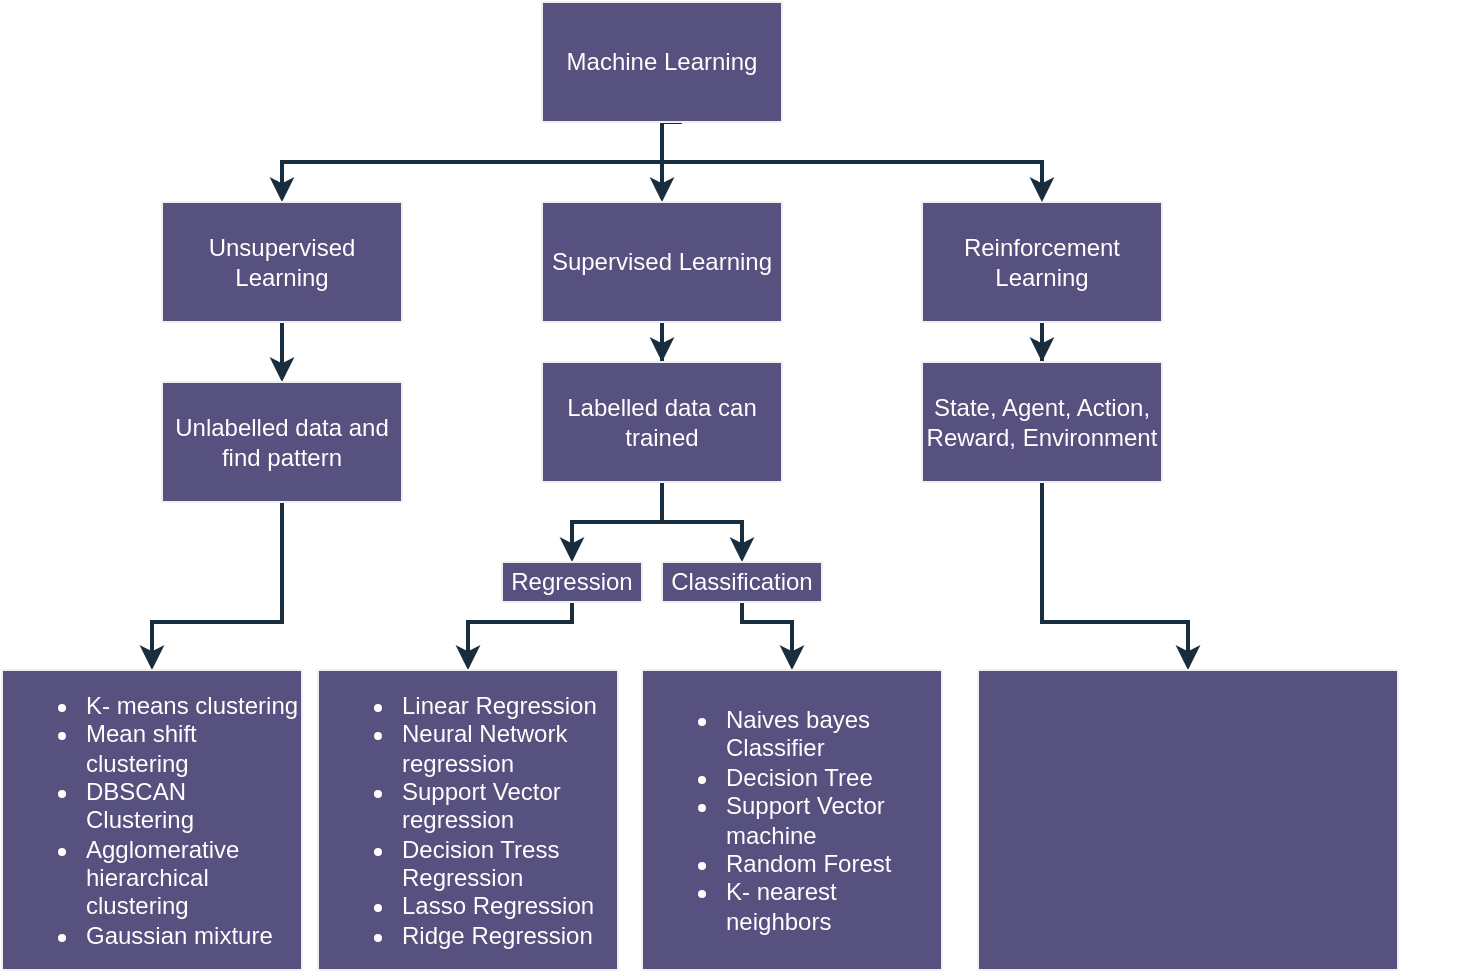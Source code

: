 <mxfile version="21.5.0" type="github">
  <diagram name="Page-1" id="tcuBk5lwrKn6pOtDavcS">
    <mxGraphModel dx="880" dy="507" grid="1" gridSize="10" guides="1" tooltips="1" connect="1" arrows="1" fold="1" page="1" pageScale="1" pageWidth="1169" pageHeight="827" math="0" shadow="0">
      <root>
        <mxCell id="0" />
        <mxCell id="1" parent="0" />
        <mxCell id="RYXvHmkfxahkaSeMc-fz-11" value="" style="edgeStyle=orthogonalEdgeStyle;rounded=0;orthogonalLoop=1;jettySize=auto;html=1;entryX=0.5;entryY=0;entryDx=0;entryDy=0;labelBackgroundColor=none;strokeColor=#182E3E;fontColor=default;strokeWidth=2;" edge="1" parent="1" source="RYXvHmkfxahkaSeMc-fz-1" target="RYXvHmkfxahkaSeMc-fz-16">
          <mxGeometry relative="1" as="geometry">
            <mxPoint x="620" y="300" as="targetPoint" />
          </mxGeometry>
        </mxCell>
        <mxCell id="RYXvHmkfxahkaSeMc-fz-1" value="Reinforcement Learning" style="rounded=0;whiteSpace=wrap;html=1;labelBackgroundColor=none;fillColor=#56517E;strokeColor=#EEEEEE;fontColor=#FFFFFF;" vertex="1" parent="1">
          <mxGeometry x="560" y="180" width="120" height="60" as="geometry" />
        </mxCell>
        <mxCell id="RYXvHmkfxahkaSeMc-fz-7" style="edgeStyle=orthogonalEdgeStyle;rounded=0;orthogonalLoop=1;jettySize=auto;html=1;entryX=0.5;entryY=0;entryDx=0;entryDy=0;exitX=0.5;exitY=1;exitDx=0;exitDy=0;labelBackgroundColor=none;strokeColor=#182E3E;fontColor=default;strokeWidth=2;" edge="1" parent="1" source="RYXvHmkfxahkaSeMc-fz-4" target="RYXvHmkfxahkaSeMc-fz-6">
          <mxGeometry relative="1" as="geometry">
            <Array as="points">
              <mxPoint x="430" y="160" />
              <mxPoint x="240" y="160" />
            </Array>
          </mxGeometry>
        </mxCell>
        <mxCell id="RYXvHmkfxahkaSeMc-fz-8" style="edgeStyle=orthogonalEdgeStyle;rounded=0;orthogonalLoop=1;jettySize=auto;html=1;entryX=0.5;entryY=0;entryDx=0;entryDy=0;labelBackgroundColor=none;strokeColor=#182E3E;fontColor=default;strokeWidth=2;" edge="1" parent="1" source="RYXvHmkfxahkaSeMc-fz-4" target="RYXvHmkfxahkaSeMc-fz-5">
          <mxGeometry relative="1" as="geometry" />
        </mxCell>
        <mxCell id="RYXvHmkfxahkaSeMc-fz-9" style="edgeStyle=orthogonalEdgeStyle;rounded=0;orthogonalLoop=1;jettySize=auto;html=1;entryX=0.5;entryY=0;entryDx=0;entryDy=0;labelBackgroundColor=none;strokeColor=#182E3E;fontColor=default;strokeWidth=2;" edge="1" parent="1" target="RYXvHmkfxahkaSeMc-fz-1">
          <mxGeometry relative="1" as="geometry">
            <mxPoint x="440" y="140" as="sourcePoint" />
            <Array as="points">
              <mxPoint x="430" y="140" />
              <mxPoint x="430" y="160" />
              <mxPoint x="620" y="160" />
            </Array>
          </mxGeometry>
        </mxCell>
        <mxCell id="RYXvHmkfxahkaSeMc-fz-4" value="Machine Learning" style="rounded=0;whiteSpace=wrap;html=1;labelBackgroundColor=none;fillColor=#56517E;strokeColor=#EEEEEE;fontColor=#FFFFFF;" vertex="1" parent="1">
          <mxGeometry x="370" y="80" width="120" height="60" as="geometry" />
        </mxCell>
        <mxCell id="RYXvHmkfxahkaSeMc-fz-13" value="" style="edgeStyle=orthogonalEdgeStyle;rounded=0;orthogonalLoop=1;jettySize=auto;html=1;labelBackgroundColor=none;strokeColor=#182E3E;fontColor=default;strokeWidth=2;" edge="1" parent="1" source="RYXvHmkfxahkaSeMc-fz-5" target="RYXvHmkfxahkaSeMc-fz-12">
          <mxGeometry relative="1" as="geometry" />
        </mxCell>
        <mxCell id="RYXvHmkfxahkaSeMc-fz-5" value="Supervised Learning" style="rounded=0;whiteSpace=wrap;html=1;labelBackgroundColor=none;fillColor=#56517E;strokeColor=#EEEEEE;fontColor=#FFFFFF;" vertex="1" parent="1">
          <mxGeometry x="370" y="180" width="120" height="60" as="geometry" />
        </mxCell>
        <mxCell id="RYXvHmkfxahkaSeMc-fz-15" value="" style="edgeStyle=orthogonalEdgeStyle;rounded=0;orthogonalLoop=1;jettySize=auto;html=1;labelBackgroundColor=none;strokeColor=#182E3E;fontColor=default;strokeWidth=2;" edge="1" parent="1" source="RYXvHmkfxahkaSeMc-fz-6" target="RYXvHmkfxahkaSeMc-fz-14">
          <mxGeometry relative="1" as="geometry" />
        </mxCell>
        <mxCell id="RYXvHmkfxahkaSeMc-fz-6" value="Unsupervised Learning" style="rounded=0;whiteSpace=wrap;html=1;labelBackgroundColor=none;fillColor=#56517E;strokeColor=#EEEEEE;fontColor=#FFFFFF;" vertex="1" parent="1">
          <mxGeometry x="180" y="180" width="120" height="60" as="geometry" />
        </mxCell>
        <mxCell id="RYXvHmkfxahkaSeMc-fz-30" value="" style="edgeStyle=orthogonalEdgeStyle;rounded=0;orthogonalLoop=1;jettySize=auto;html=1;labelBackgroundColor=none;strokeColor=#182E3E;fontColor=default;strokeWidth=2;" edge="1" parent="1" source="RYXvHmkfxahkaSeMc-fz-12" target="RYXvHmkfxahkaSeMc-fz-26">
          <mxGeometry relative="1" as="geometry">
            <Array as="points">
              <mxPoint x="430" y="340" />
              <mxPoint x="385" y="340" />
            </Array>
          </mxGeometry>
        </mxCell>
        <mxCell id="RYXvHmkfxahkaSeMc-fz-34" style="edgeStyle=orthogonalEdgeStyle;rounded=0;orthogonalLoop=1;jettySize=auto;html=1;entryX=0.5;entryY=0;entryDx=0;entryDy=0;labelBackgroundColor=none;strokeColor=#182E3E;fontColor=default;strokeWidth=2;" edge="1" parent="1" source="RYXvHmkfxahkaSeMc-fz-12" target="RYXvHmkfxahkaSeMc-fz-31">
          <mxGeometry relative="1" as="geometry">
            <Array as="points">
              <mxPoint x="430" y="340" />
              <mxPoint x="470" y="340" />
            </Array>
          </mxGeometry>
        </mxCell>
        <mxCell id="RYXvHmkfxahkaSeMc-fz-12" value="Labelled data can trained" style="rounded=0;whiteSpace=wrap;html=1;labelBackgroundColor=none;fillColor=#56517E;strokeColor=#EEEEEE;fontColor=#FFFFFF;" vertex="1" parent="1">
          <mxGeometry x="370" y="260" width="120" height="60" as="geometry" />
        </mxCell>
        <mxCell id="RYXvHmkfxahkaSeMc-fz-41" style="edgeStyle=orthogonalEdgeStyle;rounded=0;orthogonalLoop=1;jettySize=auto;html=1;exitX=0.5;exitY=1;exitDx=0;exitDy=0;entryX=0.5;entryY=0;entryDx=0;entryDy=0;labelBackgroundColor=none;strokeColor=#182E3E;fontColor=default;strokeWidth=2;" edge="1" parent="1" source="RYXvHmkfxahkaSeMc-fz-14" target="RYXvHmkfxahkaSeMc-fz-40">
          <mxGeometry relative="1" as="geometry">
            <Array as="points">
              <mxPoint x="240" y="390" />
              <mxPoint x="175" y="390" />
            </Array>
          </mxGeometry>
        </mxCell>
        <mxCell id="RYXvHmkfxahkaSeMc-fz-14" value="Unlabelled data and find pattern" style="whiteSpace=wrap;html=1;rounded=0;labelBackgroundColor=none;fillColor=#56517E;strokeColor=#EEEEEE;fontColor=#FFFFFF;" vertex="1" parent="1">
          <mxGeometry x="180" y="270" width="120" height="60" as="geometry" />
        </mxCell>
        <mxCell id="RYXvHmkfxahkaSeMc-fz-56" style="edgeStyle=orthogonalEdgeStyle;rounded=0;orthogonalLoop=1;jettySize=auto;html=1;entryX=0.5;entryY=0;entryDx=0;entryDy=0;strokeColor=#182E3E;labelBackgroundColor=none;strokeWidth=2;" edge="1" parent="1" source="RYXvHmkfxahkaSeMc-fz-16" target="RYXvHmkfxahkaSeMc-fz-17">
          <mxGeometry relative="1" as="geometry">
            <Array as="points">
              <mxPoint x="620" y="390" />
              <mxPoint x="693" y="390" />
            </Array>
          </mxGeometry>
        </mxCell>
        <mxCell id="RYXvHmkfxahkaSeMc-fz-16" value="State, Agent, Action, Reward, Environment" style="rounded=0;whiteSpace=wrap;html=1;labelBackgroundColor=none;fillColor=#56517E;strokeColor=#EEEEEE;fontColor=#FFFFFF;" vertex="1" parent="1">
          <mxGeometry x="560" y="260" width="120" height="60" as="geometry" />
        </mxCell>
        <mxCell id="RYXvHmkfxahkaSeMc-fz-55" style="edgeStyle=orthogonalEdgeStyle;rounded=0;orthogonalLoop=1;jettySize=auto;html=1;entryX=0.5;entryY=0;entryDx=0;entryDy=0;strokeColor=#182E3E;labelBackgroundColor=none;strokeWidth=2;" edge="1" parent="1" source="RYXvHmkfxahkaSeMc-fz-26" target="RYXvHmkfxahkaSeMc-fz-49">
          <mxGeometry relative="1" as="geometry">
            <Array as="points">
              <mxPoint x="385" y="390" />
              <mxPoint x="333" y="390" />
            </Array>
          </mxGeometry>
        </mxCell>
        <mxCell id="RYXvHmkfxahkaSeMc-fz-26" value="Regression" style="whiteSpace=wrap;html=1;rounded=0;labelBackgroundColor=none;fillColor=#56517E;strokeColor=#EEEEEE;fontColor=#FFFFFF;" vertex="1" parent="1">
          <mxGeometry x="350" y="360" width="70" height="20" as="geometry" />
        </mxCell>
        <mxCell id="RYXvHmkfxahkaSeMc-fz-38" style="edgeStyle=orthogonalEdgeStyle;rounded=0;orthogonalLoop=1;jettySize=auto;html=1;labelBackgroundColor=none;strokeColor=#182E3E;fontColor=default;entryX=0.5;entryY=0;entryDx=0;entryDy=0;strokeWidth=2;" edge="1" parent="1" source="RYXvHmkfxahkaSeMc-fz-31" target="RYXvHmkfxahkaSeMc-fz-50">
          <mxGeometry relative="1" as="geometry">
            <mxPoint x="495" y="420" as="targetPoint" />
            <Array as="points">
              <mxPoint x="470" y="390" />
              <mxPoint x="495" y="390" />
            </Array>
          </mxGeometry>
        </mxCell>
        <mxCell id="RYXvHmkfxahkaSeMc-fz-31" value="Classification" style="whiteSpace=wrap;html=1;rounded=0;labelBackgroundColor=none;fillColor=#56517E;strokeColor=#EEEEEE;fontColor=#FFFFFF;" vertex="1" parent="1">
          <mxGeometry x="430" y="360" width="80" height="20" as="geometry" />
        </mxCell>
        <mxCell id="RYXvHmkfxahkaSeMc-fz-40" value="&lt;ul&gt;&lt;li&gt;K- means clustering&lt;/li&gt;&lt;li&gt;Mean shift clustering&lt;/li&gt;&lt;li&gt;DBSCAN Clustering&amp;nbsp;&lt;/li&gt;&lt;li&gt;Agglomerative hierarchical clustering&lt;/li&gt;&lt;li&gt;Gaussian mixture&lt;/li&gt;&lt;/ul&gt;" style="whiteSpace=wrap;html=1;rounded=0;align=left;labelBackgroundColor=none;fillColor=#56517E;strokeColor=#EEEEEE;fontColor=#FFFFFF;" vertex="1" parent="1">
          <mxGeometry x="100" y="414" width="150" height="150" as="geometry" />
        </mxCell>
        <mxCell id="RYXvHmkfxahkaSeMc-fz-48" value="" style="group;labelBackgroundColor=none;fontColor=#FFFFFF;" vertex="1" connectable="0" parent="1">
          <mxGeometry x="585" y="414" width="253" height="150" as="geometry" />
        </mxCell>
        <mxCell id="RYXvHmkfxahkaSeMc-fz-49" value="&lt;ul&gt;&lt;li&gt;Linear Regression&lt;/li&gt;&lt;li&gt;Neural Network regression&lt;/li&gt;&lt;li&gt;Support Vector regression&lt;/li&gt;&lt;li&gt;Decision Tress Regression&lt;/li&gt;&lt;li&gt;Lasso Regression&lt;/li&gt;&lt;li&gt;Ridge Regression&lt;/li&gt;&lt;/ul&gt;" style="whiteSpace=wrap;html=1;rounded=0;align=left;labelBackgroundColor=none;fillColor=#56517E;strokeColor=#EEEEEE;fontColor=#FFFFFF;" vertex="1" parent="RYXvHmkfxahkaSeMc-fz-48">
          <mxGeometry x="-327" width="150" height="150" as="geometry" />
        </mxCell>
        <mxCell id="RYXvHmkfxahkaSeMc-fz-51" value="" style="group;labelBackgroundColor=none;fontColor=#FFFFFF;" vertex="1" connectable="0" parent="RYXvHmkfxahkaSeMc-fz-48">
          <mxGeometry x="-7" width="250" height="150" as="geometry" />
        </mxCell>
        <mxCell id="RYXvHmkfxahkaSeMc-fz-17" value="" style="rounded=0;whiteSpace=wrap;html=1;labelBackgroundColor=none;fillColor=#56517E;strokeColor=#EEEEEE;fontColor=#FFFFFF;" vertex="1" parent="RYXvHmkfxahkaSeMc-fz-51">
          <mxGeometry x="10" width="210" height="150" as="geometry" />
        </mxCell>
        <mxCell id="RYXvHmkfxahkaSeMc-fz-25" value="" style="shape=image;imageAspect=0;aspect=fixed;verticalLabelPosition=bottom;verticalAlign=top;image=https://www.mdpi.com/applsci/applsci-12-12377/article_deploy/html/images/applsci-12-12377-g001.png;labelBackgroundColor=none;fillColor=#56517E;strokeColor=#EEEEEE;fontColor=#FFFFFF;" vertex="1" parent="RYXvHmkfxahkaSeMc-fz-51">
          <mxGeometry x="17.87" y="10" width="194.26" height="130" as="geometry" />
        </mxCell>
        <mxCell id="RYXvHmkfxahkaSeMc-fz-50" value="&lt;ul&gt;&lt;li&gt;Naives bayes Classifier&lt;/li&gt;&lt;li&gt;Decision Tree&amp;nbsp;&lt;/li&gt;&lt;li&gt;Support Vector machine&lt;/li&gt;&lt;li&gt;Random Forest&amp;nbsp;&lt;/li&gt;&lt;li&gt;K- nearest neighbors&amp;nbsp;&lt;/li&gt;&lt;/ul&gt;" style="whiteSpace=wrap;html=1;rounded=0;align=left;labelBackgroundColor=none;fillColor=#56517E;strokeColor=#EEEEEE;fontColor=#FFFFFF;" vertex="1" parent="1">
          <mxGeometry x="420" y="414" width="150" height="150" as="geometry" />
        </mxCell>
      </root>
    </mxGraphModel>
  </diagram>
</mxfile>

